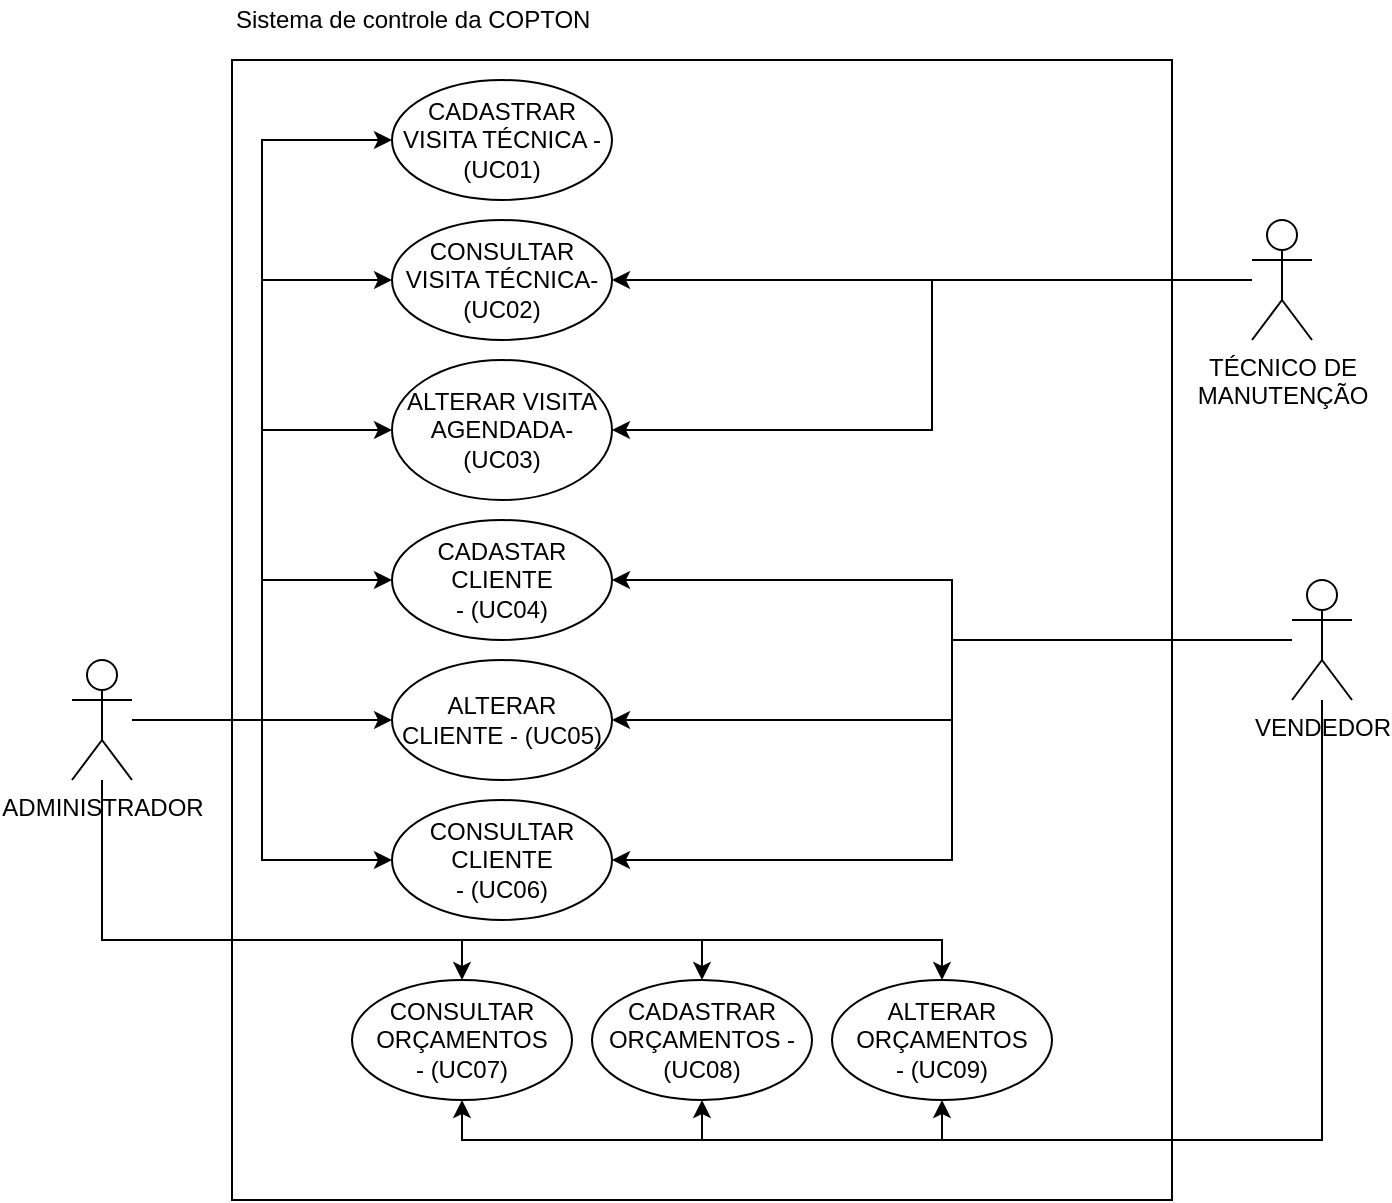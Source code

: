 <mxfile version="14.4.4" type="device"><diagram id="iF4UUcQXbMkb_A9eiTW1" name="Page-1"><mxGraphModel dx="1695" dy="488" grid="1" gridSize="10" guides="1" tooltips="1" connect="1" arrows="1" fold="1" page="1" pageScale="1" pageWidth="827" pageHeight="1169" math="0" shadow="0"><root><mxCell id="0"/><mxCell id="1" parent="0"/><mxCell id="AuzbrISheUsz08Pr7xks-1" value="" style="whiteSpace=wrap;html=1;" vertex="1" parent="1"><mxGeometry x="110" y="60" width="470" height="570" as="geometry"/></mxCell><mxCell id="AuzbrISheUsz08Pr7xks-2" value="Sistema de controle da COPTON&amp;nbsp;" style="text;html=1;strokeColor=none;fillColor=none;align=left;verticalAlign=middle;whiteSpace=wrap;rounded=0;" vertex="1" parent="1"><mxGeometry x="110" y="30" width="330" height="20" as="geometry"/></mxCell><mxCell id="AuzbrISheUsz08Pr7xks-8" style="edgeStyle=orthogonalEdgeStyle;rounded=0;orthogonalLoop=1;jettySize=auto;html=1;entryX=0;entryY=0.5;entryDx=0;entryDy=0;" edge="1" parent="1" source="AuzbrISheUsz08Pr7xks-3" target="AuzbrISheUsz08Pr7xks-7"><mxGeometry relative="1" as="geometry"/></mxCell><mxCell id="AuzbrISheUsz08Pr7xks-10" style="edgeStyle=orthogonalEdgeStyle;rounded=0;orthogonalLoop=1;jettySize=auto;html=1;entryX=0;entryY=0.5;entryDx=0;entryDy=0;" edge="1" parent="1" source="AuzbrISheUsz08Pr7xks-3" target="AuzbrISheUsz08Pr7xks-9"><mxGeometry relative="1" as="geometry"/></mxCell><mxCell id="AuzbrISheUsz08Pr7xks-13" style="edgeStyle=orthogonalEdgeStyle;rounded=0;orthogonalLoop=1;jettySize=auto;html=1;entryX=0;entryY=0.5;entryDx=0;entryDy=0;" edge="1" parent="1" source="AuzbrISheUsz08Pr7xks-3" target="AuzbrISheUsz08Pr7xks-12"><mxGeometry relative="1" as="geometry"/></mxCell><mxCell id="AuzbrISheUsz08Pr7xks-20" style="edgeStyle=orthogonalEdgeStyle;rounded=0;orthogonalLoop=1;jettySize=auto;html=1;entryX=0;entryY=0.5;entryDx=0;entryDy=0;" edge="1" parent="1" source="AuzbrISheUsz08Pr7xks-3" target="AuzbrISheUsz08Pr7xks-15"><mxGeometry relative="1" as="geometry"/></mxCell><mxCell id="AuzbrISheUsz08Pr7xks-21" style="edgeStyle=orthogonalEdgeStyle;rounded=0;orthogonalLoop=1;jettySize=auto;html=1;" edge="1" parent="1" source="AuzbrISheUsz08Pr7xks-3" target="AuzbrISheUsz08Pr7xks-17"><mxGeometry relative="1" as="geometry"/></mxCell><mxCell id="AuzbrISheUsz08Pr7xks-23" style="edgeStyle=orthogonalEdgeStyle;rounded=0;orthogonalLoop=1;jettySize=auto;html=1;entryX=0;entryY=0.5;entryDx=0;entryDy=0;" edge="1" parent="1" source="AuzbrISheUsz08Pr7xks-3" target="AuzbrISheUsz08Pr7xks-16"><mxGeometry relative="1" as="geometry"/></mxCell><mxCell id="AuzbrISheUsz08Pr7xks-27" style="edgeStyle=orthogonalEdgeStyle;rounded=0;orthogonalLoop=1;jettySize=auto;html=1;" edge="1" parent="1" source="AuzbrISheUsz08Pr7xks-3" target="AuzbrISheUsz08Pr7xks-26"><mxGeometry relative="1" as="geometry"><Array as="points"><mxPoint x="45" y="500"/><mxPoint x="345" y="500"/></Array></mxGeometry></mxCell><mxCell id="AuzbrISheUsz08Pr7xks-28" style="edgeStyle=orthogonalEdgeStyle;rounded=0;orthogonalLoop=1;jettySize=auto;html=1;" edge="1" parent="1" source="AuzbrISheUsz08Pr7xks-3" target="AuzbrISheUsz08Pr7xks-24"><mxGeometry relative="1" as="geometry"><Array as="points"><mxPoint x="45" y="500"/><mxPoint x="225" y="500"/></Array></mxGeometry></mxCell><mxCell id="AuzbrISheUsz08Pr7xks-29" style="edgeStyle=orthogonalEdgeStyle;rounded=0;orthogonalLoop=1;jettySize=auto;html=1;" edge="1" parent="1" source="AuzbrISheUsz08Pr7xks-3" target="AuzbrISheUsz08Pr7xks-25"><mxGeometry relative="1" as="geometry"><Array as="points"><mxPoint x="45" y="500"/><mxPoint x="465" y="500"/></Array></mxGeometry></mxCell><mxCell id="AuzbrISheUsz08Pr7xks-3" value="ADMINISTRADOR" style="shape=umlActor;verticalLabelPosition=bottom;verticalAlign=top;html=1;outlineConnect=0;" vertex="1" parent="1"><mxGeometry x="30" y="360" width="30" height="60" as="geometry"/></mxCell><mxCell id="AuzbrISheUsz08Pr7xks-11" style="edgeStyle=orthogonalEdgeStyle;rounded=0;orthogonalLoop=1;jettySize=auto;html=1;entryX=1;entryY=0.5;entryDx=0;entryDy=0;" edge="1" parent="1" source="AuzbrISheUsz08Pr7xks-4" target="AuzbrISheUsz08Pr7xks-9"><mxGeometry relative="1" as="geometry"/></mxCell><mxCell id="AuzbrISheUsz08Pr7xks-14" style="edgeStyle=orthogonalEdgeStyle;rounded=0;orthogonalLoop=1;jettySize=auto;html=1;entryX=1;entryY=0.5;entryDx=0;entryDy=0;" edge="1" parent="1" source="AuzbrISheUsz08Pr7xks-4" target="AuzbrISheUsz08Pr7xks-12"><mxGeometry relative="1" as="geometry"/></mxCell><mxCell id="AuzbrISheUsz08Pr7xks-4" value="TÉCNICO DE &lt;br&gt;MANUTENÇÃO" style="shape=umlActor;verticalLabelPosition=bottom;verticalAlign=top;html=1;outlineConnect=0;" vertex="1" parent="1"><mxGeometry x="620" y="140" width="30" height="60" as="geometry"/></mxCell><mxCell id="AuzbrISheUsz08Pr7xks-30" style="edgeStyle=orthogonalEdgeStyle;rounded=0;orthogonalLoop=1;jettySize=auto;html=1;entryX=0.5;entryY=1;entryDx=0;entryDy=0;" edge="1" parent="1" source="AuzbrISheUsz08Pr7xks-5" target="AuzbrISheUsz08Pr7xks-24"><mxGeometry relative="1" as="geometry"><Array as="points"><mxPoint x="655" y="600"/><mxPoint x="225" y="600"/></Array></mxGeometry></mxCell><mxCell id="AuzbrISheUsz08Pr7xks-31" style="edgeStyle=orthogonalEdgeStyle;rounded=0;orthogonalLoop=1;jettySize=auto;html=1;entryX=0.5;entryY=1;entryDx=0;entryDy=0;" edge="1" parent="1" source="AuzbrISheUsz08Pr7xks-5" target="AuzbrISheUsz08Pr7xks-26"><mxGeometry relative="1" as="geometry"><Array as="points"><mxPoint x="655" y="600"/><mxPoint x="345" y="600"/></Array></mxGeometry></mxCell><mxCell id="AuzbrISheUsz08Pr7xks-32" style="edgeStyle=orthogonalEdgeStyle;rounded=0;orthogonalLoop=1;jettySize=auto;html=1;entryX=0.5;entryY=1;entryDx=0;entryDy=0;" edge="1" parent="1" source="AuzbrISheUsz08Pr7xks-5" target="AuzbrISheUsz08Pr7xks-25"><mxGeometry relative="1" as="geometry"><Array as="points"><mxPoint x="655" y="600"/><mxPoint x="465" y="600"/></Array></mxGeometry></mxCell><mxCell id="AuzbrISheUsz08Pr7xks-33" style="edgeStyle=orthogonalEdgeStyle;rounded=0;orthogonalLoop=1;jettySize=auto;html=1;entryX=1;entryY=0.5;entryDx=0;entryDy=0;" edge="1" parent="1" source="AuzbrISheUsz08Pr7xks-5" target="AuzbrISheUsz08Pr7xks-15"><mxGeometry relative="1" as="geometry"/></mxCell><mxCell id="AuzbrISheUsz08Pr7xks-34" style="edgeStyle=orthogonalEdgeStyle;rounded=0;orthogonalLoop=1;jettySize=auto;html=1;" edge="1" parent="1" source="AuzbrISheUsz08Pr7xks-5" target="AuzbrISheUsz08Pr7xks-17"><mxGeometry relative="1" as="geometry"/></mxCell><mxCell id="AuzbrISheUsz08Pr7xks-35" style="edgeStyle=orthogonalEdgeStyle;rounded=0;orthogonalLoop=1;jettySize=auto;html=1;entryX=1;entryY=0.5;entryDx=0;entryDy=0;" edge="1" parent="1" source="AuzbrISheUsz08Pr7xks-5" target="AuzbrISheUsz08Pr7xks-16"><mxGeometry relative="1" as="geometry"/></mxCell><mxCell id="AuzbrISheUsz08Pr7xks-5" value="VENDEDOR" style="shape=umlActor;verticalLabelPosition=bottom;verticalAlign=top;html=1;outlineConnect=0;" vertex="1" parent="1"><mxGeometry x="640" y="320" width="30" height="60" as="geometry"/></mxCell><mxCell id="AuzbrISheUsz08Pr7xks-7" value="CADASTRAR VISITA TÉCNICA - (UC01)" style="ellipse;whiteSpace=wrap;html=1;" vertex="1" parent="1"><mxGeometry x="190" y="70" width="110" height="60" as="geometry"/></mxCell><mxCell id="AuzbrISheUsz08Pr7xks-9" value="CONSULTAR &lt;br&gt;VISITA TÉCNICA- (UC02)" style="ellipse;whiteSpace=wrap;html=1;" vertex="1" parent="1"><mxGeometry x="190" y="140" width="110" height="60" as="geometry"/></mxCell><mxCell id="AuzbrISheUsz08Pr7xks-12" value="ALTERAR VISITA AGENDADA- (UC03)" style="ellipse;whiteSpace=wrap;html=1;" vertex="1" parent="1"><mxGeometry x="190" y="210" width="110" height="70" as="geometry"/></mxCell><mxCell id="AuzbrISheUsz08Pr7xks-15" value="CADASTAR CLIENTE &lt;br&gt;- (UC04)" style="ellipse;whiteSpace=wrap;html=1;" vertex="1" parent="1"><mxGeometry x="190" y="290" width="110" height="60" as="geometry"/></mxCell><mxCell id="AuzbrISheUsz08Pr7xks-16" value="CONSULTAR CLIENTE&lt;br&gt;- (UC06)" style="ellipse;whiteSpace=wrap;html=1;" vertex="1" parent="1"><mxGeometry x="190" y="430" width="110" height="60" as="geometry"/></mxCell><mxCell id="AuzbrISheUsz08Pr7xks-17" value="ALTERAR CLIENTE - (UC05)" style="ellipse;whiteSpace=wrap;html=1;" vertex="1" parent="1"><mxGeometry x="190" y="360" width="110" height="60" as="geometry"/></mxCell><mxCell id="AuzbrISheUsz08Pr7xks-18" style="edgeStyle=orthogonalEdgeStyle;rounded=0;orthogonalLoop=1;jettySize=auto;html=1;exitX=0.5;exitY=1;exitDx=0;exitDy=0;" edge="1" parent="1" source="AuzbrISheUsz08Pr7xks-17" target="AuzbrISheUsz08Pr7xks-17"><mxGeometry relative="1" as="geometry"/></mxCell><mxCell id="AuzbrISheUsz08Pr7xks-24" value="CONSULTAR ORÇAMENTOS&lt;br&gt;- (UC07)" style="ellipse;whiteSpace=wrap;html=1;" vertex="1" parent="1"><mxGeometry x="170" y="520" width="110" height="60" as="geometry"/></mxCell><mxCell id="AuzbrISheUsz08Pr7xks-25" value="ALTERAR ORÇAMENTOS&lt;br&gt;- (UC09)" style="ellipse;whiteSpace=wrap;html=1;" vertex="1" parent="1"><mxGeometry x="410" y="520" width="110" height="60" as="geometry"/></mxCell><mxCell id="AuzbrISheUsz08Pr7xks-26" value="CADASTRAR&lt;br&gt;ORÇAMENTOS - (UC08)" style="ellipse;whiteSpace=wrap;html=1;" vertex="1" parent="1"><mxGeometry x="290" y="520" width="110" height="60" as="geometry"/></mxCell></root></mxGraphModel></diagram></mxfile>